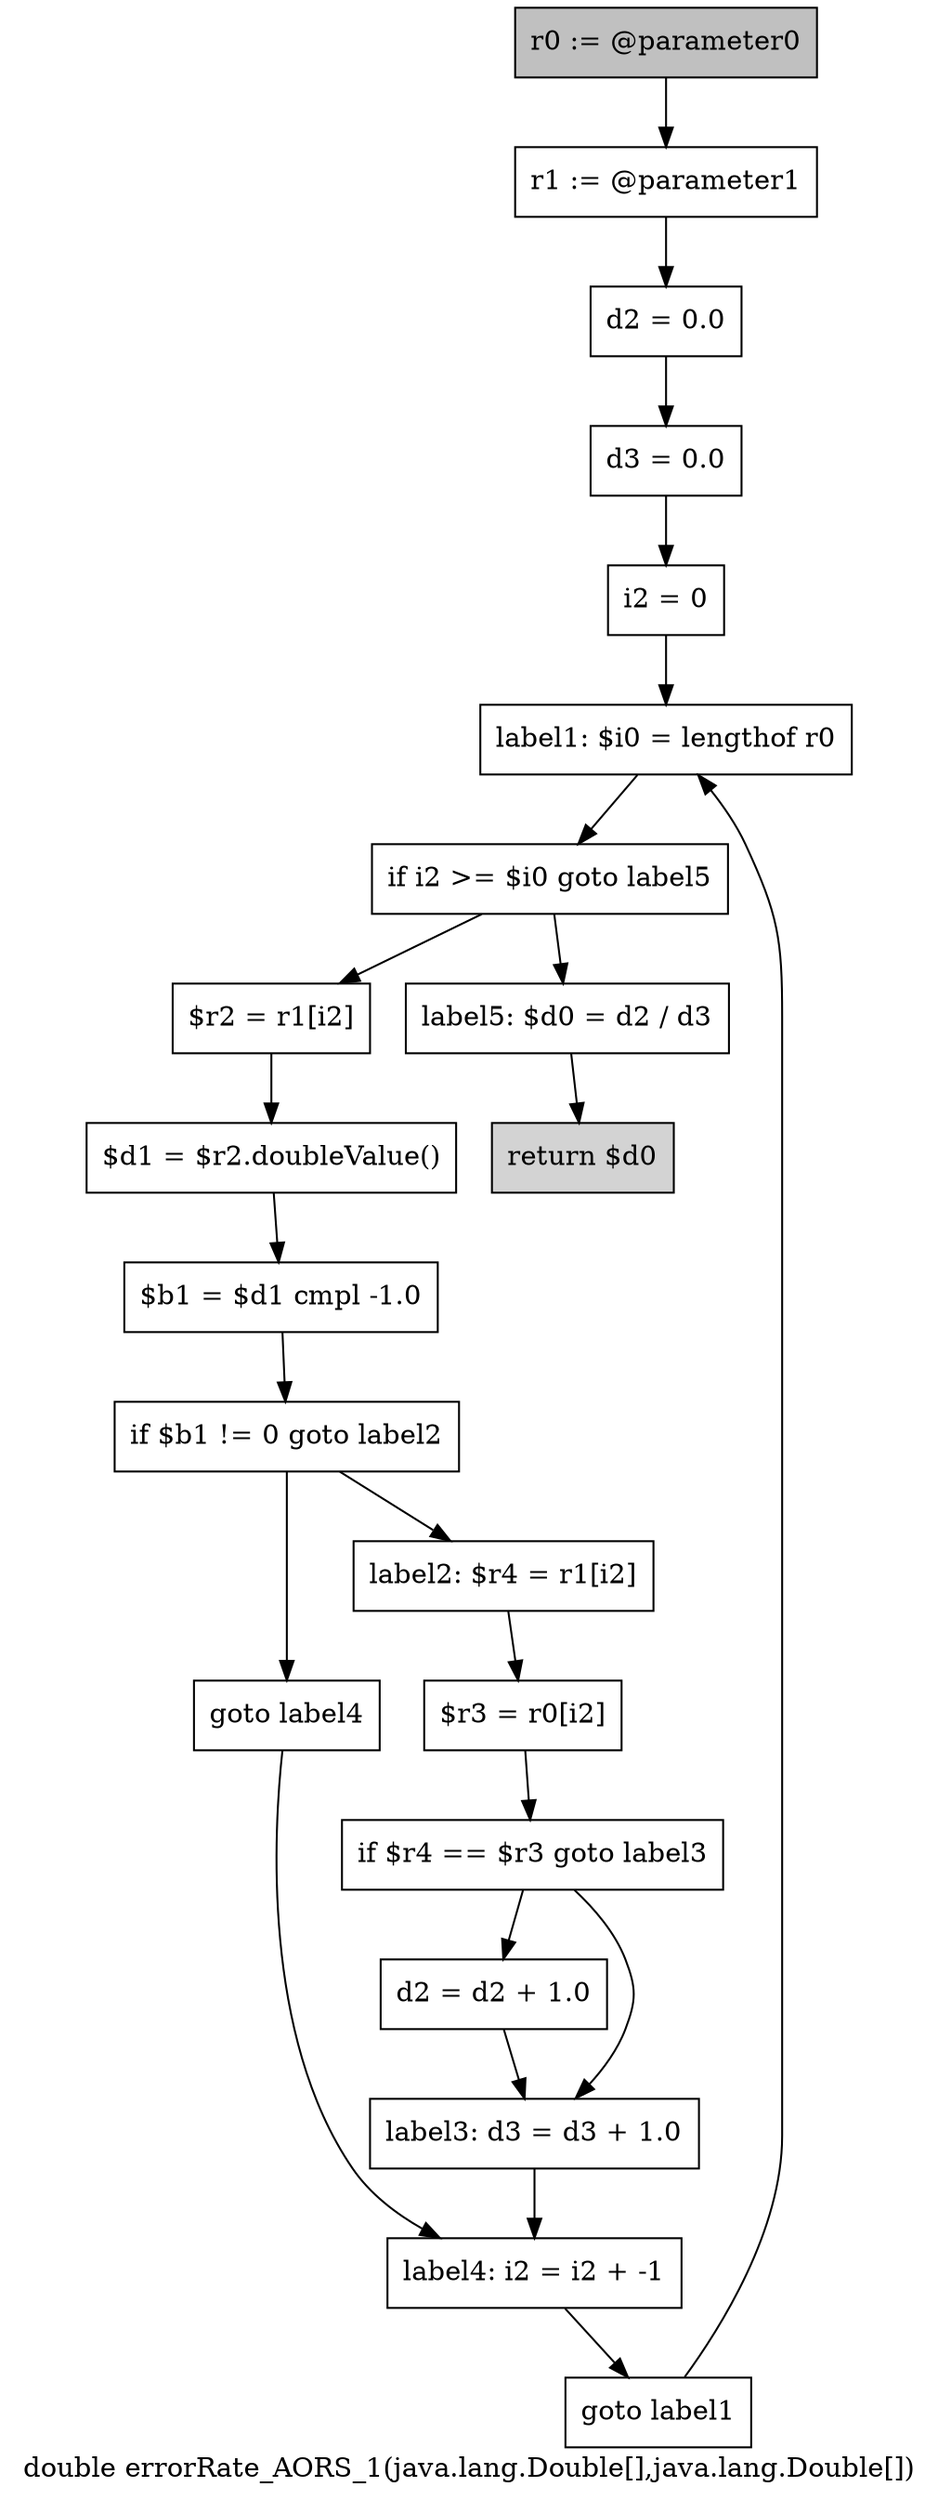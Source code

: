 digraph "double errorRate_AORS_1(java.lang.Double[],java.lang.Double[])" {
    label="double errorRate_AORS_1(java.lang.Double[],java.lang.Double[])";
    node [shape=box];
    "0" [style=filled,fillcolor=gray,label="r0 := @parameter0",];
    "1" [label="r1 := @parameter1",];
    "0"->"1";
    "2" [label="d2 = 0.0",];
    "1"->"2";
    "3" [label="d3 = 0.0",];
    "2"->"3";
    "4" [label="i2 = 0",];
    "3"->"4";
    "5" [label="label1: $i0 = lengthof r0",];
    "4"->"5";
    "6" [label="if i2 >= $i0 goto label5",];
    "5"->"6";
    "7" [label="$r2 = r1[i2]",];
    "6"->"7";
    "19" [label="label5: $d0 = d2 / d3",];
    "6"->"19";
    "8" [label="$d1 = $r2.doubleValue()",];
    "7"->"8";
    "9" [label="$b1 = $d1 cmpl -1.0",];
    "8"->"9";
    "10" [label="if $b1 != 0 goto label2",];
    "9"->"10";
    "11" [label="goto label4",];
    "10"->"11";
    "12" [label="label2: $r4 = r1[i2]",];
    "10"->"12";
    "17" [label="label4: i2 = i2 + -1",];
    "11"->"17";
    "13" [label="$r3 = r0[i2]",];
    "12"->"13";
    "14" [label="if $r4 == $r3 goto label3",];
    "13"->"14";
    "15" [label="d2 = d2 + 1.0",];
    "14"->"15";
    "16" [label="label3: d3 = d3 + 1.0",];
    "14"->"16";
    "15"->"16";
    "16"->"17";
    "18" [label="goto label1",];
    "17"->"18";
    "18"->"5";
    "20" [style=filled,fillcolor=lightgray,label="return $d0",];
    "19"->"20";
}
